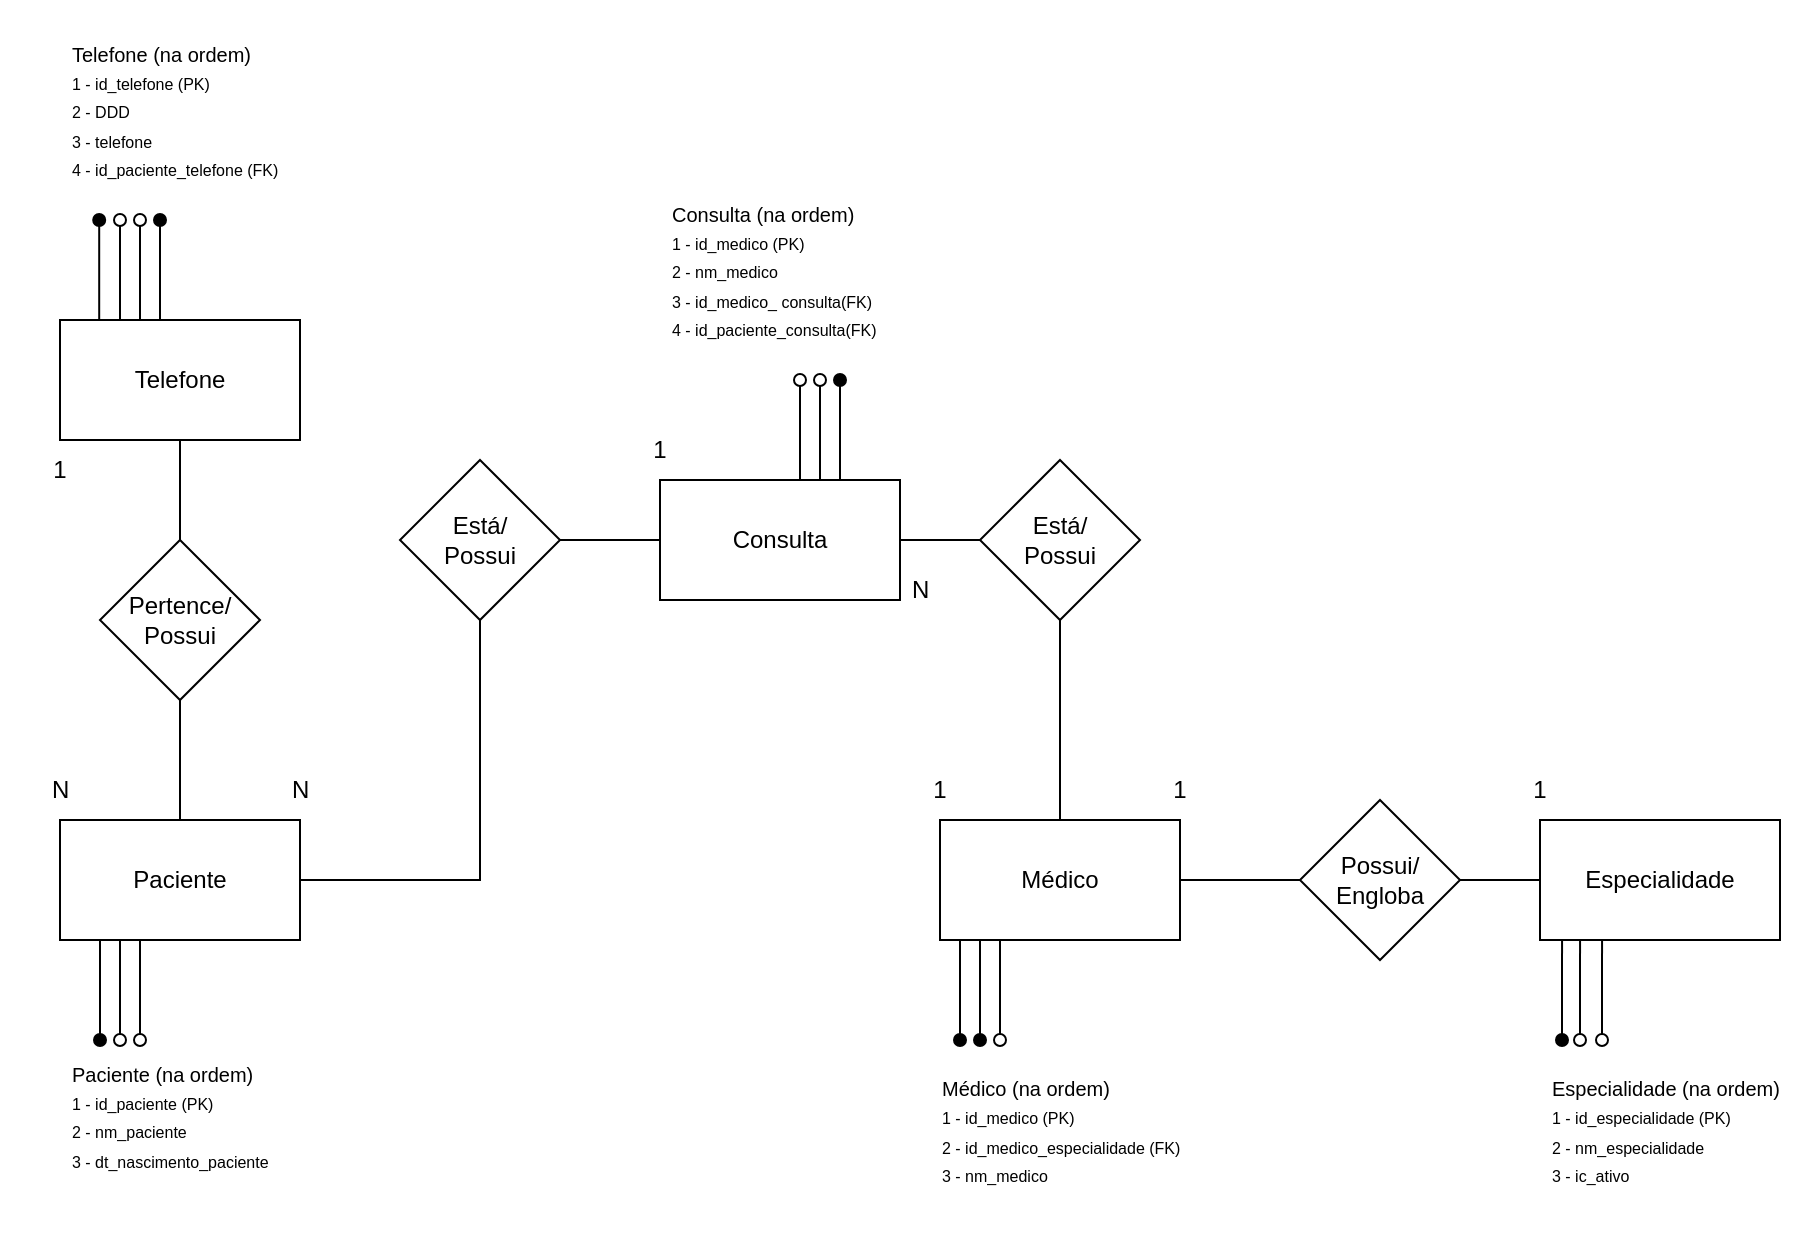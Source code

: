 <mxfile version="24.5.4" type="device">
  <diagram name="Página-1" id="NE8ySHJnJ_zSydIGldCs">
    <mxGraphModel dx="933" dy="390" grid="1" gridSize="10" guides="1" tooltips="1" connect="1" arrows="1" fold="1" page="1" pageScale="1" pageWidth="827" pageHeight="1169" math="0" shadow="0">
      <root>
        <mxCell id="0" />
        <mxCell id="1" parent="0" />
        <mxCell id="jymh45gK8Xf7N7y_NM-f-6" style="edgeStyle=orthogonalEdgeStyle;rounded=0;orthogonalLoop=1;jettySize=auto;html=1;endArrow=none;endFill=0;" parent="1" source="jymh45gK8Xf7N7y_NM-f-1" target="jymh45gK8Xf7N7y_NM-f-4" edge="1">
          <mxGeometry relative="1" as="geometry" />
        </mxCell>
        <mxCell id="jymh45gK8Xf7N7y_NM-f-12" style="edgeStyle=orthogonalEdgeStyle;rounded=0;orthogonalLoop=1;jettySize=auto;html=1;endArrow=oval;endFill=1;" parent="1" source="jymh45gK8Xf7N7y_NM-f-1" edge="1">
          <mxGeometry relative="1" as="geometry">
            <mxPoint x="420" y="610" as="targetPoint" />
            <Array as="points">
              <mxPoint x="420" y="610" />
            </Array>
          </mxGeometry>
        </mxCell>
        <mxCell id="jymh45gK8Xf7N7y_NM-f-13" style="edgeStyle=orthogonalEdgeStyle;rounded=0;orthogonalLoop=1;jettySize=auto;html=1;endArrow=oval;endFill=0;" parent="1" source="jymh45gK8Xf7N7y_NM-f-1" edge="1">
          <mxGeometry relative="1" as="geometry">
            <mxPoint x="430" y="610" as="targetPoint" />
            <Array as="points">
              <mxPoint x="430" y="610" />
            </Array>
          </mxGeometry>
        </mxCell>
        <mxCell id="jymh45gK8Xf7N7y_NM-f-1" value="Paciente" style="rounded=0;whiteSpace=wrap;html=1;" parent="1" vertex="1">
          <mxGeometry x="400" y="500" width="120" height="60" as="geometry" />
        </mxCell>
        <mxCell id="jymh45gK8Xf7N7y_NM-f-2" value="Médico" style="rounded=0;whiteSpace=wrap;html=1;" parent="1" vertex="1">
          <mxGeometry x="840" y="500" width="120" height="60" as="geometry" />
        </mxCell>
        <mxCell id="jymh45gK8Xf7N7y_NM-f-3" value="Especialidade" style="rounded=0;whiteSpace=wrap;html=1;" parent="1" vertex="1">
          <mxGeometry x="1140" y="500" width="120" height="60" as="geometry" />
        </mxCell>
        <mxCell id="jymh45gK8Xf7N7y_NM-f-7" style="edgeStyle=orthogonalEdgeStyle;rounded=0;orthogonalLoop=1;jettySize=auto;html=1;endArrow=none;endFill=0;" parent="1" source="jymh45gK8Xf7N7y_NM-f-4" target="e3gF1P6jjjPdqpN6oWMy-5" edge="1">
          <mxGeometry relative="1" as="geometry" />
        </mxCell>
        <mxCell id="jymh45gK8Xf7N7y_NM-f-4" value="Está/&lt;div&gt;Possui&lt;/div&gt;" style="rhombus;whiteSpace=wrap;html=1;" parent="1" vertex="1">
          <mxGeometry x="570" y="320" width="80" height="80" as="geometry" />
        </mxCell>
        <mxCell id="jymh45gK8Xf7N7y_NM-f-9" style="edgeStyle=orthogonalEdgeStyle;rounded=0;orthogonalLoop=1;jettySize=auto;html=1;endArrow=none;endFill=0;exitX=0.5;exitY=1;exitDx=0;exitDy=0;entryX=0.5;entryY=0;entryDx=0;entryDy=0;" parent="1" source="jymh45gK8Xf7N7y_NM-f-5" target="jymh45gK8Xf7N7y_NM-f-2" edge="1">
          <mxGeometry relative="1" as="geometry" />
        </mxCell>
        <mxCell id="jymh45gK8Xf7N7y_NM-f-5" value="Está/&lt;div&gt;Possui&lt;/div&gt;" style="rhombus;whiteSpace=wrap;html=1;" parent="1" vertex="1">
          <mxGeometry x="860" y="320" width="80" height="80" as="geometry" />
        </mxCell>
        <mxCell id="jymh45gK8Xf7N7y_NM-f-14" style="edgeStyle=orthogonalEdgeStyle;rounded=0;orthogonalLoop=1;jettySize=auto;html=1;endArrow=oval;endFill=1;" parent="1" edge="1">
          <mxGeometry relative="1" as="geometry">
            <mxPoint x="1151.02" y="610" as="targetPoint" />
            <mxPoint x="1151.02" y="560" as="sourcePoint" />
            <Array as="points">
              <mxPoint x="1151.02" y="610" />
            </Array>
          </mxGeometry>
        </mxCell>
        <mxCell id="jymh45gK8Xf7N7y_NM-f-16" style="edgeStyle=orthogonalEdgeStyle;rounded=0;orthogonalLoop=1;jettySize=auto;html=1;endArrow=oval;endFill=1;" parent="1" edge="1">
          <mxGeometry relative="1" as="geometry">
            <mxPoint x="850" y="610" as="targetPoint" />
            <mxPoint x="850" y="560" as="sourcePoint" />
            <Array as="points">
              <mxPoint x="850" y="610" />
            </Array>
          </mxGeometry>
        </mxCell>
        <mxCell id="jymh45gK8Xf7N7y_NM-f-18" value="N" style="text;strokeColor=none;fillColor=none;align=left;verticalAlign=middle;spacingLeft=4;spacingRight=4;overflow=hidden;points=[[0,0.5],[1,0.5]];portConstraint=eastwest;rotatable=0;whiteSpace=wrap;html=1;" parent="1" vertex="1">
          <mxGeometry x="510" y="470" width="80" height="30" as="geometry" />
        </mxCell>
        <mxCell id="jymh45gK8Xf7N7y_NM-f-19" value="N" style="text;strokeColor=none;fillColor=none;align=left;verticalAlign=middle;spacingLeft=4;spacingRight=4;overflow=hidden;points=[[0,0.5],[1,0.5]];portConstraint=eastwest;rotatable=0;whiteSpace=wrap;html=1;" parent="1" vertex="1">
          <mxGeometry x="820" y="370" width="80" height="30" as="geometry" />
        </mxCell>
        <mxCell id="jymh45gK8Xf7N7y_NM-f-20" value="1" style="text;html=1;align=center;verticalAlign=middle;whiteSpace=wrap;rounded=0;" parent="1" vertex="1">
          <mxGeometry x="1110" y="470" width="60" height="30" as="geometry" />
        </mxCell>
        <mxCell id="jymh45gK8Xf7N7y_NM-f-21" value="1" style="text;html=1;align=center;verticalAlign=middle;whiteSpace=wrap;rounded=0;" parent="1" vertex="1">
          <mxGeometry x="930" y="470" width="60" height="30" as="geometry" />
        </mxCell>
        <mxCell id="jymh45gK8Xf7N7y_NM-f-22" style="edgeStyle=orthogonalEdgeStyle;rounded=0;orthogonalLoop=1;jettySize=auto;html=1;endArrow=oval;endFill=0;" parent="1" edge="1">
          <mxGeometry relative="1" as="geometry">
            <mxPoint x="440" y="610" as="targetPoint" />
            <mxPoint x="440" y="560" as="sourcePoint" />
            <Array as="points">
              <mxPoint x="440" y="610" />
            </Array>
          </mxGeometry>
        </mxCell>
        <mxCell id="jymh45gK8Xf7N7y_NM-f-24" style="edgeStyle=orthogonalEdgeStyle;rounded=0;orthogonalLoop=1;jettySize=auto;html=1;endArrow=oval;endFill=0;" parent="1" edge="1">
          <mxGeometry relative="1" as="geometry">
            <mxPoint x="1171.02" y="610" as="targetPoint" />
            <mxPoint x="1171.02" y="560" as="sourcePoint" />
            <Array as="points">
              <mxPoint x="1171.02" y="610" />
            </Array>
          </mxGeometry>
        </mxCell>
        <mxCell id="jymh45gK8Xf7N7y_NM-f-29" value="&lt;font style=&quot;font-size: 10px;&quot;&gt;Paciente (na ordem)&lt;/font&gt;&lt;div&gt;&lt;font style=&quot;font-size: 8px;&quot;&gt;1 - id_paciente (PK)&lt;/font&gt;&lt;/div&gt;&lt;div&gt;&lt;font style=&quot;font-size: 8px;&quot;&gt;2 - nm_paciente&lt;/font&gt;&lt;/div&gt;&lt;div&gt;&lt;font style=&quot;font-size: 8px;&quot;&gt;3 - dt_nascimento_paciente&lt;/font&gt;&lt;/div&gt;&lt;div&gt;&lt;br&gt;&lt;/div&gt;" style="text;strokeColor=none;fillColor=none;align=left;verticalAlign=middle;spacingLeft=4;spacingRight=4;overflow=hidden;points=[[0,0.5],[1,0.5]];portConstraint=eastwest;rotatable=0;whiteSpace=wrap;html=1;" parent="1" vertex="1">
          <mxGeometry x="400" y="600" width="120" height="110" as="geometry" />
        </mxCell>
        <mxCell id="jymh45gK8Xf7N7y_NM-f-31" value="&lt;font style=&quot;font-size: 10px;&quot;&gt;Médico (na ordem)&lt;/font&gt;&lt;div&gt;&lt;font style=&quot;font-size: 8px;&quot;&gt;1 - id_medico (PK)&lt;/font&gt;&lt;/div&gt;&lt;div&gt;&lt;font style=&quot;font-size: 8px;&quot;&gt;2 - id_medico_especialidade (FK)&lt;/font&gt;&lt;/div&gt;&lt;div&gt;&lt;font style=&quot;font-size: 8px;&quot;&gt;3 - nm_medico&lt;/font&gt;&lt;/div&gt;" style="text;strokeColor=none;fillColor=none;align=left;verticalAlign=middle;spacingLeft=4;spacingRight=4;overflow=hidden;points=[[0,0.5],[1,0.5]];portConstraint=eastwest;rotatable=0;whiteSpace=wrap;html=1;" parent="1" vertex="1">
          <mxGeometry x="835" y="600" width="130" height="110" as="geometry" />
        </mxCell>
        <mxCell id="jymh45gK8Xf7N7y_NM-f-32" value="&lt;font style=&quot;font-size: 10px;&quot;&gt;Especialidade (na ordem)&lt;/font&gt;&lt;div&gt;&lt;font style=&quot;font-size: 8px;&quot;&gt;1 - id_especialidade (PK)&lt;/font&gt;&lt;/div&gt;&lt;div&gt;&lt;font style=&quot;font-size: 8px;&quot;&gt;2 - nm_especialidade&lt;/font&gt;&lt;/div&gt;&lt;div&gt;&lt;font style=&quot;font-size: 8px;&quot;&gt;3 - ic_ativo&lt;/font&gt;&lt;/div&gt;" style="text;strokeColor=none;fillColor=none;align=left;verticalAlign=middle;spacingLeft=4;spacingRight=4;overflow=hidden;points=[[0,0.5],[1,0.5]];portConstraint=eastwest;rotatable=0;whiteSpace=wrap;html=1;" parent="1" vertex="1">
          <mxGeometry x="1140" y="600" width="130" height="110" as="geometry" />
        </mxCell>
        <mxCell id="jymh45gK8Xf7N7y_NM-f-33" style="edgeStyle=orthogonalEdgeStyle;rounded=0;orthogonalLoop=1;jettySize=auto;html=1;endArrow=oval;endFill=0;" parent="1" edge="1">
          <mxGeometry relative="1" as="geometry">
            <mxPoint x="870" y="610" as="targetPoint" />
            <mxPoint x="870" y="560" as="sourcePoint" />
            <Array as="points">
              <mxPoint x="870" y="610" />
            </Array>
          </mxGeometry>
        </mxCell>
        <mxCell id="e3gF1P6jjjPdqpN6oWMy-1" value="Telefone" style="rounded=0;whiteSpace=wrap;html=1;" vertex="1" parent="1">
          <mxGeometry x="400" y="250" width="120" height="60" as="geometry" />
        </mxCell>
        <mxCell id="e3gF1P6jjjPdqpN6oWMy-2" style="edgeStyle=orthogonalEdgeStyle;rounded=0;orthogonalLoop=1;jettySize=auto;html=1;endArrow=none;endFill=0;entryX=0.5;entryY=1;entryDx=0;entryDy=0;" edge="1" parent="1" source="jymh45gK8Xf7N7y_NM-f-1" target="e3gF1P6jjjPdqpN6oWMy-1">
          <mxGeometry relative="1" as="geometry">
            <mxPoint x="435" y="450" as="sourcePoint" />
            <mxPoint x="485" y="450" as="targetPoint" />
          </mxGeometry>
        </mxCell>
        <mxCell id="e3gF1P6jjjPdqpN6oWMy-3" value="Pertence/&lt;div&gt;Possui&lt;/div&gt;" style="rhombus;whiteSpace=wrap;html=1;" vertex="1" parent="1">
          <mxGeometry x="420" y="360" width="80" height="80" as="geometry" />
        </mxCell>
        <mxCell id="e3gF1P6jjjPdqpN6oWMy-5" value="Consulta" style="rounded=0;whiteSpace=wrap;html=1;" vertex="1" parent="1">
          <mxGeometry x="700" y="330" width="120" height="60" as="geometry" />
        </mxCell>
        <mxCell id="e3gF1P6jjjPdqpN6oWMy-7" value="" style="endArrow=none;html=1;rounded=0;entryX=0;entryY=0.5;entryDx=0;entryDy=0;exitX=1;exitY=0.5;exitDx=0;exitDy=0;" edge="1" parent="1" source="e3gF1P6jjjPdqpN6oWMy-5" target="jymh45gK8Xf7N7y_NM-f-5">
          <mxGeometry width="50" height="50" relative="1" as="geometry">
            <mxPoint x="820" y="490" as="sourcePoint" />
            <mxPoint x="870" y="440" as="targetPoint" />
          </mxGeometry>
        </mxCell>
        <mxCell id="e3gF1P6jjjPdqpN6oWMy-9" value="" style="endArrow=none;html=1;rounded=0;entryX=0;entryY=0.5;entryDx=0;entryDy=0;exitX=1;exitY=0.5;exitDx=0;exitDy=0;" edge="1" parent="1" source="jymh45gK8Xf7N7y_NM-f-2" target="jymh45gK8Xf7N7y_NM-f-3">
          <mxGeometry width="50" height="50" relative="1" as="geometry">
            <mxPoint x="990" y="529.66" as="sourcePoint" />
            <mxPoint x="1030" y="529.66" as="targetPoint" />
          </mxGeometry>
        </mxCell>
        <mxCell id="e3gF1P6jjjPdqpN6oWMy-10" value="&lt;font style=&quot;font-size: 10px;&quot;&gt;Telefone (na ordem)&lt;/font&gt;&lt;div&gt;&lt;font style=&quot;font-size: 8px;&quot;&gt;1 - id_telefone (PK)&lt;/font&gt;&lt;/div&gt;&lt;div&gt;&lt;font style=&quot;font-size: 8px;&quot;&gt;2 - DDD&lt;/font&gt;&lt;/div&gt;&lt;div&gt;&lt;font style=&quot;font-size: 8px;&quot;&gt;3 - telefone&lt;/font&gt;&lt;/div&gt;&lt;div&gt;&lt;font style=&quot;font-size: 8px;&quot;&gt;4 - id_paciente_telefone (FK)&lt;/font&gt;&lt;/div&gt;" style="text;strokeColor=none;fillColor=none;align=left;verticalAlign=middle;spacingLeft=4;spacingRight=4;overflow=hidden;points=[[0,0.5],[1,0.5]];portConstraint=eastwest;rotatable=0;whiteSpace=wrap;html=1;" vertex="1" parent="1">
          <mxGeometry x="400" y="90" width="120" height="110" as="geometry" />
        </mxCell>
        <mxCell id="e3gF1P6jjjPdqpN6oWMy-11" style="edgeStyle=orthogonalEdgeStyle;rounded=0;orthogonalLoop=1;jettySize=auto;html=1;endArrow=oval;endFill=1;" edge="1" parent="1">
          <mxGeometry relative="1" as="geometry">
            <mxPoint x="419.6" y="200" as="targetPoint" />
            <Array as="points">
              <mxPoint x="419.6" y="250" />
              <mxPoint x="419.6" y="250" />
            </Array>
            <mxPoint x="419.6" y="250" as="sourcePoint" />
          </mxGeometry>
        </mxCell>
        <mxCell id="e3gF1P6jjjPdqpN6oWMy-14" style="edgeStyle=orthogonalEdgeStyle;rounded=0;orthogonalLoop=1;jettySize=auto;html=1;endArrow=oval;endFill=0;" edge="1" parent="1">
          <mxGeometry relative="1" as="geometry">
            <mxPoint x="430" y="200" as="targetPoint" />
            <mxPoint x="430" y="250" as="sourcePoint" />
            <Array as="points">
              <mxPoint x="430" y="240" />
              <mxPoint x="430" y="240" />
            </Array>
          </mxGeometry>
        </mxCell>
        <mxCell id="e3gF1P6jjjPdqpN6oWMy-16" style="edgeStyle=orthogonalEdgeStyle;rounded=0;orthogonalLoop=1;jettySize=auto;html=1;endArrow=oval;endFill=1;" edge="1" parent="1">
          <mxGeometry relative="1" as="geometry">
            <mxPoint x="450" y="200" as="targetPoint" />
            <Array as="points">
              <mxPoint x="450" y="250" />
              <mxPoint x="450" y="250" />
            </Array>
            <mxPoint x="450" y="250" as="sourcePoint" />
          </mxGeometry>
        </mxCell>
        <mxCell id="e3gF1P6jjjPdqpN6oWMy-17" style="edgeStyle=orthogonalEdgeStyle;rounded=0;orthogonalLoop=1;jettySize=auto;html=1;endArrow=oval;endFill=0;" edge="1" parent="1">
          <mxGeometry relative="1" as="geometry">
            <mxPoint x="440" y="200" as="targetPoint" />
            <mxPoint x="440" y="250" as="sourcePoint" />
            <Array as="points">
              <mxPoint x="440" y="240" />
              <mxPoint x="440" y="240" />
            </Array>
          </mxGeometry>
        </mxCell>
        <mxCell id="e3gF1P6jjjPdqpN6oWMy-18" value="1" style="text;html=1;align=center;verticalAlign=middle;whiteSpace=wrap;rounded=0;" vertex="1" parent="1">
          <mxGeometry x="670" y="300" width="60" height="30" as="geometry" />
        </mxCell>
        <mxCell id="e3gF1P6jjjPdqpN6oWMy-19" value="1" style="text;html=1;align=center;verticalAlign=middle;whiteSpace=wrap;rounded=0;" vertex="1" parent="1">
          <mxGeometry x="810" y="470" width="60" height="30" as="geometry" />
        </mxCell>
        <mxCell id="e3gF1P6jjjPdqpN6oWMy-20" value="1" style="text;html=1;align=center;verticalAlign=middle;whiteSpace=wrap;rounded=0;" vertex="1" parent="1">
          <mxGeometry x="370" y="310" width="60" height="30" as="geometry" />
        </mxCell>
        <mxCell id="e3gF1P6jjjPdqpN6oWMy-21" value="N" style="text;strokeColor=none;fillColor=none;align=left;verticalAlign=middle;spacingLeft=4;spacingRight=4;overflow=hidden;points=[[0,0.5],[1,0.5]];portConstraint=eastwest;rotatable=0;whiteSpace=wrap;html=1;" vertex="1" parent="1">
          <mxGeometry x="390" y="470" width="80" height="30" as="geometry" />
        </mxCell>
        <mxCell id="e3gF1P6jjjPdqpN6oWMy-22" style="edgeStyle=orthogonalEdgeStyle;rounded=0;orthogonalLoop=1;jettySize=auto;html=1;endArrow=oval;endFill=1;" edge="1" parent="1">
          <mxGeometry relative="1" as="geometry">
            <mxPoint x="790" y="280" as="targetPoint" />
            <Array as="points">
              <mxPoint x="790" y="330" />
              <mxPoint x="790" y="330" />
            </Array>
            <mxPoint x="790" y="330" as="sourcePoint" />
          </mxGeometry>
        </mxCell>
        <mxCell id="e3gF1P6jjjPdqpN6oWMy-23" style="edgeStyle=orthogonalEdgeStyle;rounded=0;orthogonalLoop=1;jettySize=auto;html=1;endArrow=oval;endFill=0;" edge="1" parent="1">
          <mxGeometry relative="1" as="geometry">
            <mxPoint x="780" y="280" as="targetPoint" />
            <mxPoint x="780" y="330" as="sourcePoint" />
            <Array as="points">
              <mxPoint x="780" y="320" />
              <mxPoint x="780" y="320" />
            </Array>
          </mxGeometry>
        </mxCell>
        <mxCell id="e3gF1P6jjjPdqpN6oWMy-24" value="&lt;font style=&quot;font-size: 10px;&quot;&gt;Consulta (na ordem)&lt;/font&gt;&lt;div&gt;&lt;font style=&quot;font-size: 8px;&quot;&gt;1 - id_medico (PK)&lt;/font&gt;&lt;/div&gt;&lt;div&gt;&lt;font style=&quot;font-size: 8px;&quot;&gt;2 - nm_medico&lt;/font&gt;&lt;/div&gt;&lt;div&gt;&lt;font style=&quot;font-size: 8px;&quot;&gt;3 - id_medico_ consulta(FK)&lt;br&gt;&lt;/font&gt;&lt;/div&gt;&lt;div&gt;&lt;font style=&quot;font-size: 8px;&quot;&gt;4 - id_paciente_consulta(FK)&lt;/font&gt;&lt;/div&gt;" style="text;strokeColor=none;fillColor=none;align=left;verticalAlign=middle;spacingLeft=4;spacingRight=4;overflow=hidden;points=[[0,0.5],[1,0.5]];portConstraint=eastwest;rotatable=0;whiteSpace=wrap;html=1;" vertex="1" parent="1">
          <mxGeometry x="700" y="170" width="130" height="110" as="geometry" />
        </mxCell>
        <mxCell id="e3gF1P6jjjPdqpN6oWMy-25" value="Possui/ Engloba" style="rhombus;whiteSpace=wrap;html=1;" vertex="1" parent="1">
          <mxGeometry x="1020" y="490" width="80" height="80" as="geometry" />
        </mxCell>
        <mxCell id="e3gF1P6jjjPdqpN6oWMy-26" style="edgeStyle=orthogonalEdgeStyle;rounded=0;orthogonalLoop=1;jettySize=auto;html=1;endArrow=oval;endFill=1;" edge="1" parent="1">
          <mxGeometry relative="1" as="geometry">
            <mxPoint x="860" y="610" as="targetPoint" />
            <mxPoint x="860" y="560" as="sourcePoint" />
            <Array as="points">
              <mxPoint x="860" y="610" />
            </Array>
          </mxGeometry>
        </mxCell>
        <mxCell id="e3gF1P6jjjPdqpN6oWMy-27" style="edgeStyle=orthogonalEdgeStyle;rounded=0;orthogonalLoop=1;jettySize=auto;html=1;endArrow=oval;endFill=0;" edge="1" parent="1">
          <mxGeometry relative="1" as="geometry">
            <mxPoint x="1160.02" y="610" as="targetPoint" />
            <mxPoint x="1160.02" y="560" as="sourcePoint" />
            <Array as="points">
              <mxPoint x="1160.02" y="610" />
            </Array>
          </mxGeometry>
        </mxCell>
        <mxCell id="e3gF1P6jjjPdqpN6oWMy-28" style="edgeStyle=orthogonalEdgeStyle;rounded=0;orthogonalLoop=1;jettySize=auto;html=1;endArrow=oval;endFill=0;" edge="1" parent="1">
          <mxGeometry relative="1" as="geometry">
            <mxPoint x="770" y="280" as="targetPoint" />
            <mxPoint x="770" y="330" as="sourcePoint" />
            <Array as="points">
              <mxPoint x="770" y="320" />
              <mxPoint x="770" y="320" />
            </Array>
          </mxGeometry>
        </mxCell>
      </root>
    </mxGraphModel>
  </diagram>
</mxfile>
